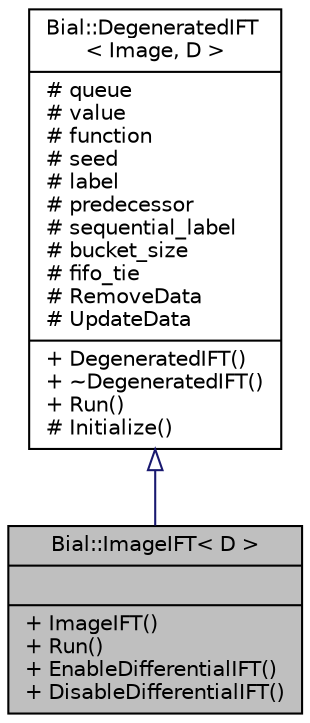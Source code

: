digraph "Bial::ImageIFT&lt; D &gt;"
{
  edge [fontname="Helvetica",fontsize="10",labelfontname="Helvetica",labelfontsize="10"];
  node [fontname="Helvetica",fontsize="10",shape=record];
  Node1 [label="{Bial::ImageIFT\< D \>\n||+ ImageIFT()\l+ Run()\l+ EnableDifferentialIFT()\l+ DisableDifferentialIFT()\l}",height=0.2,width=0.4,color="black", fillcolor="grey75", style="filled", fontcolor="black"];
  Node2 -> Node1 [dir="back",color="midnightblue",fontsize="10",style="solid",arrowtail="onormal",fontname="Helvetica"];
  Node2 [label="{Bial::DegeneratedIFT\l\< Image, D \>\n|# queue\l# value\l# function\l# seed\l# label\l# predecessor\l# sequential_label\l# bucket_size\l# fifo_tie\l# RemoveData\l# UpdateData\l|+ DegeneratedIFT()\l+ ~DegeneratedIFT()\l+ Run()\l# Initialize()\l}",height=0.2,width=0.4,color="black", fillcolor="white", style="filled",URL="$class_bial_1_1_degenerated_i_f_t.html"];
}
